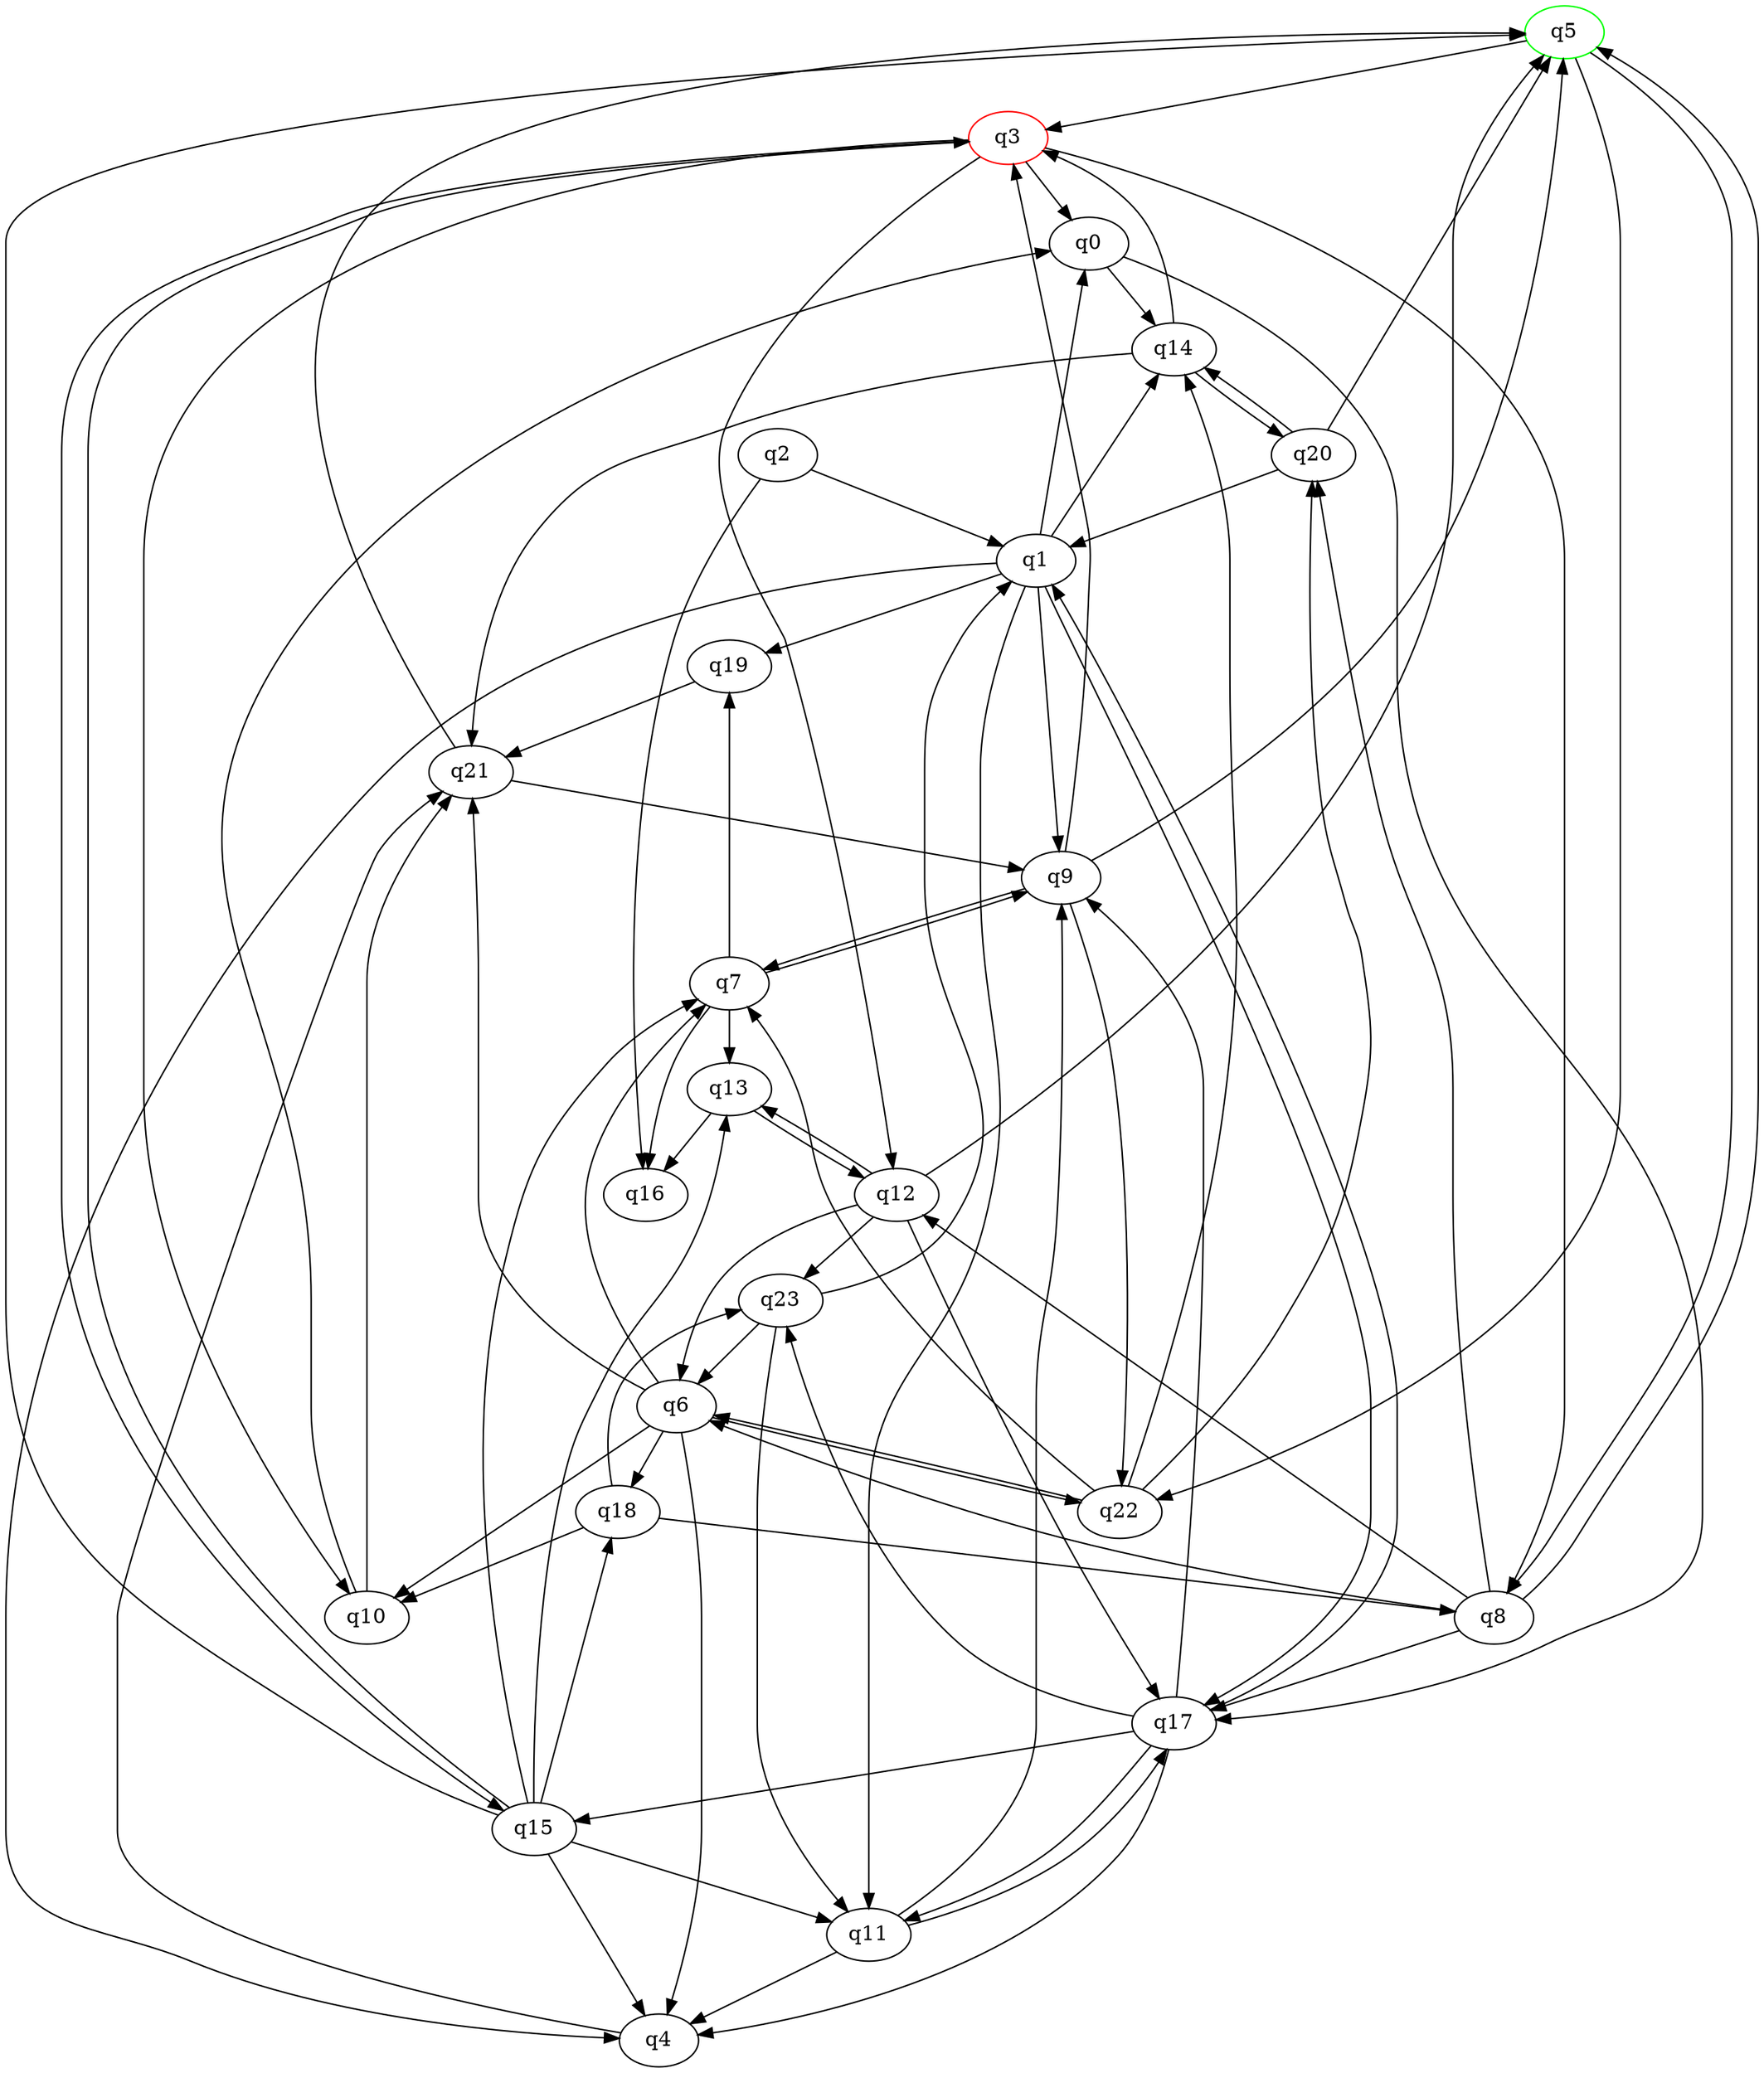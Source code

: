 digraph A{
q5 [initial=1,color=green];
q3 [final=1,color=red];
q0 -> q14;
q0 -> q17;
q1 -> q0;
q1 -> q4;
q1 -> q9;
q1 -> q11;
q1 -> q14;
q1 -> q17;
q1 -> q19;
q2 -> q1;
q2 -> q16;
q3 -> q0;
q3 -> q8;
q3 -> q10;
q3 -> q12;
q3 -> q15;
q4 -> q21;
q5 -> q3;
q5 -> q8;
q5 -> q22;
q6 -> q4;
q6 -> q7;
q6 -> q10;
q6 -> q18;
q6 -> q21;
q6 -> q22;
q7 -> q9;
q7 -> q13;
q7 -> q16;
q7 -> q19;
q8 -> q5;
q8 -> q6;
q8 -> q12;
q8 -> q17;
q8 -> q20;
q9 -> q3;
q9 -> q5;
q9 -> q7;
q9 -> q22;
q10 -> q0;
q10 -> q21;
q11 -> q4;
q11 -> q9;
q11 -> q17;
q12 -> q5;
q12 -> q6;
q12 -> q13;
q12 -> q17;
q12 -> q23;
q13 -> q12;
q13 -> q16;
q14 -> q3;
q14 -> q20;
q14 -> q21;
q15 -> q3;
q15 -> q4;
q15 -> q5;
q15 -> q7;
q15 -> q11;
q15 -> q13;
q15 -> q18;
q17 -> q1;
q17 -> q4;
q17 -> q9;
q17 -> q11;
q17 -> q15;
q17 -> q23;
q18 -> q8;
q18 -> q10;
q18 -> q23;
q19 -> q21;
q20 -> q1;
q20 -> q5;
q20 -> q14;
q21 -> q5;
q21 -> q9;
q22 -> q6;
q22 -> q7;
q22 -> q14;
q22 -> q20;
q23 -> q1;
q23 -> q6;
q23 -> q11;
}